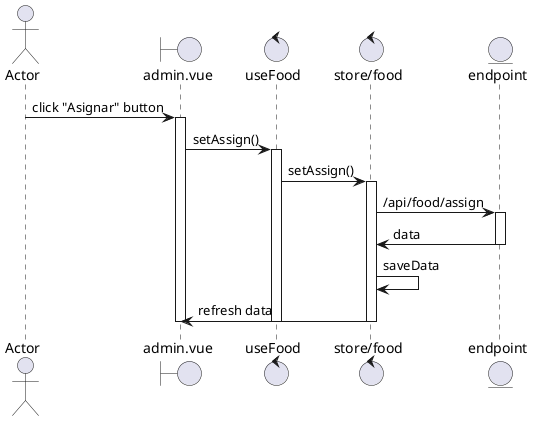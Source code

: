 @startuml assign food

actor "Actor"
boundary "admin.vue"
control "useFood"
control "store/food"
entity "endpoint"

"Actor" ->  "admin.vue" : click "Asignar" button
activate admin.vue
"admin.vue" ->  "useFood" : setAssign()
activate useFood
"useFood" -> "store/food" : setAssign()
activate "store/food"
"store/food" -> "endpoint" : /api/food/assign
activate endpoint
"endpoint" -> "store/food" : data
deactivate endpoint
"store/food" -> "store/food" : saveData
"store/food" -> "admin.vue" : refresh data
deactivate "store/food"
deactivate useFood
deactivate admin.vue  

@enduml